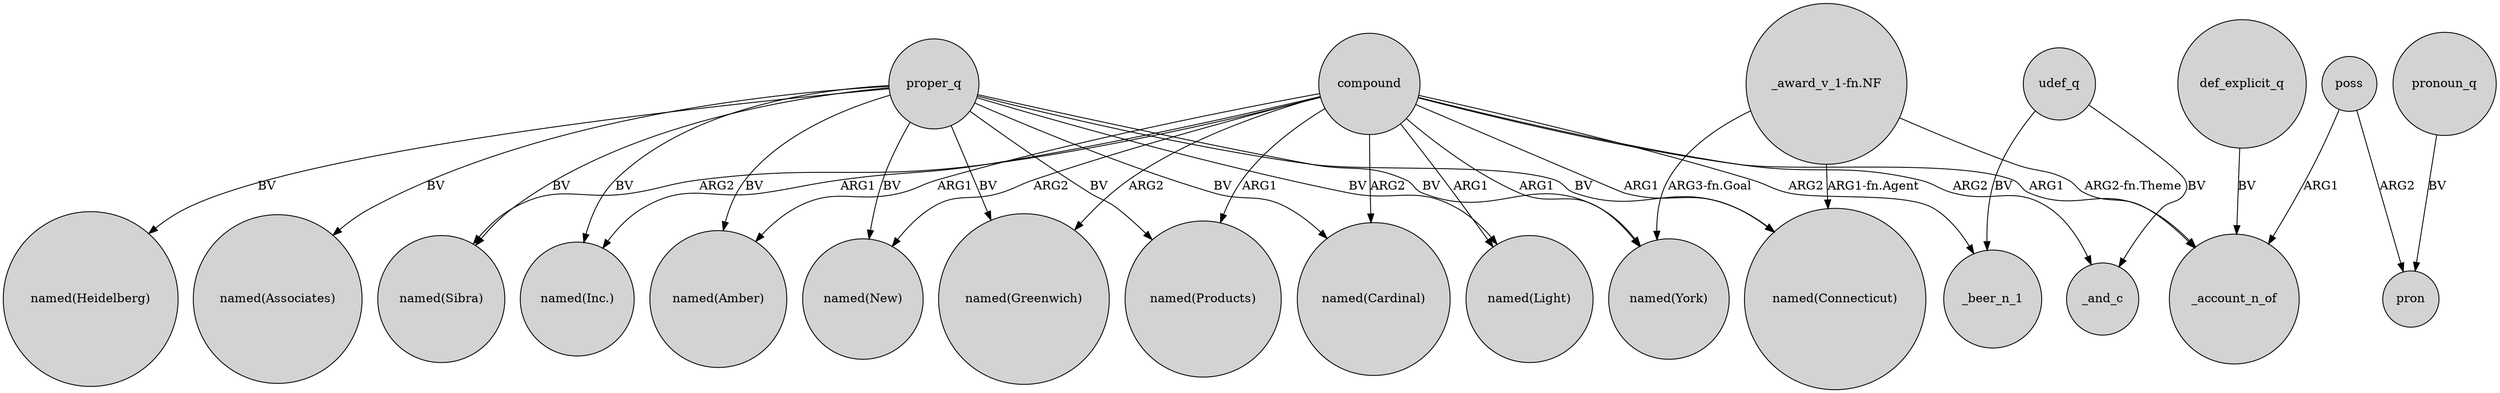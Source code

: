 digraph {
	node [shape=circle style=filled]
	compound -> "named(Amber)" [label=ARG1]
	proper_q -> "named(Inc.)" [label=BV]
	"_award_v_1-fn.NF" -> _account_n_of [label="ARG2-fn.Theme"]
	compound -> "named(New)" [label=ARG2]
	poss -> pron [label=ARG2]
	compound -> "named(Light)" [label=ARG1]
	proper_q -> "named(New)" [label=BV]
	compound -> _beer_n_1 [label=ARG2]
	proper_q -> "named(Heidelberg)" [label=BV]
	compound -> "named(Sibra)" [label=ARG2]
	proper_q -> "named(Amber)" [label=BV]
	compound -> _account_n_of [label=ARG1]
	"_award_v_1-fn.NF" -> "named(Connecticut)" [label="ARG1-fn.Agent"]
	poss -> _account_n_of [label=ARG1]
	pronoun_q -> pron [label=BV]
	proper_q -> "named(Greenwich)" [label=BV]
	compound -> _and_c [label=ARG2]
	compound -> "named(York)" [label=ARG1]
	compound -> "named(Greenwich)" [label=ARG2]
	"_award_v_1-fn.NF" -> "named(York)" [label="ARG3-fn.Goal"]
	proper_q -> "named(Cardinal)" [label=BV]
	proper_q -> "named(Sibra)" [label=BV]
	def_explicit_q -> _account_n_of [label=BV]
	udef_q -> _beer_n_1 [label=BV]
	compound -> "named(Products)" [label=ARG1]
	proper_q -> "named(Light)" [label=BV]
	proper_q -> "named(Connecticut)" [label=BV]
	proper_q -> "named(Associates)" [label=BV]
	proper_q -> "named(York)" [label=BV]
	udef_q -> _and_c [label=BV]
	proper_q -> "named(Products)" [label=BV]
	compound -> "named(Cardinal)" [label=ARG2]
	compound -> "named(Connecticut)" [label=ARG1]
	compound -> "named(Inc.)" [label=ARG1]
}
